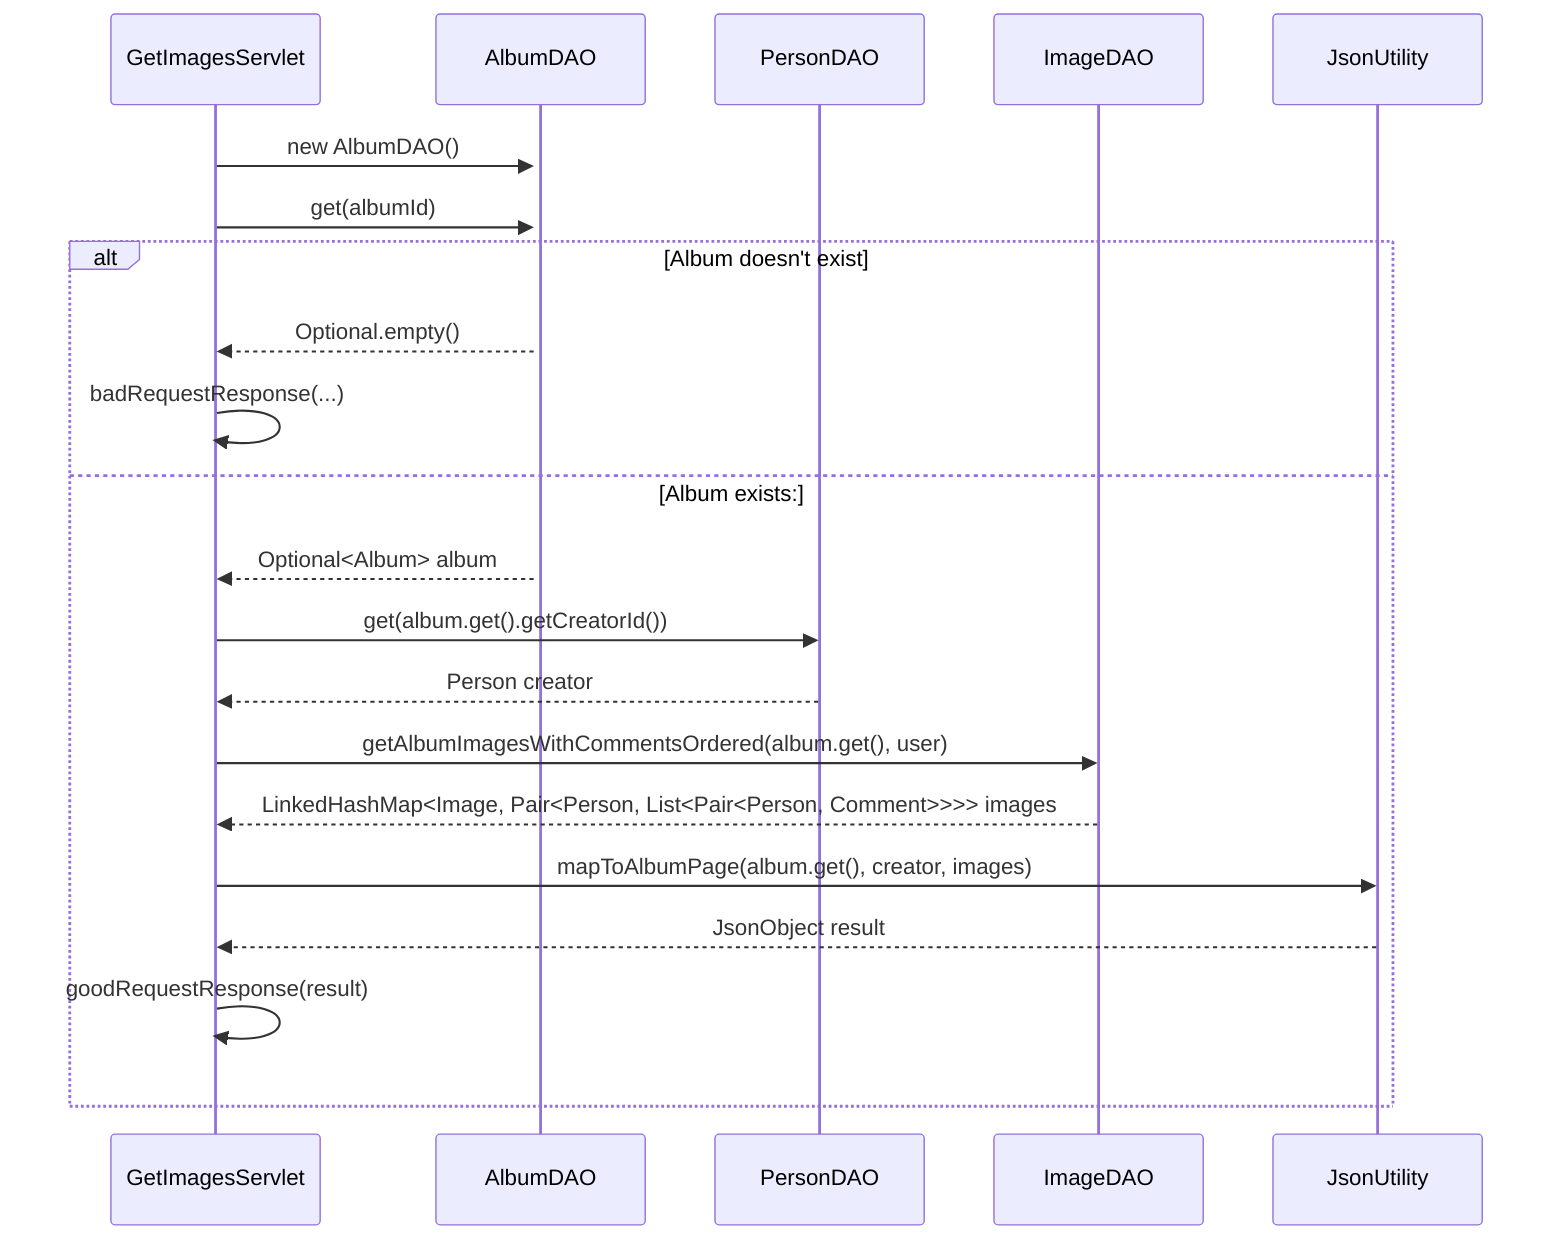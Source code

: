 sequenceDiagram
    participant GetImagesServlet
    participant AlbumDAO
    participant PersonDAO
    participant ImageDAO
    participant JsonUtility

    GetImagesServlet ->>+ AlbumDAO: new AlbumDAO(); 
    GetImagesServlet ->> AlbumDAO: get(albumId)
    alt Album doesn't exist
        AlbumDAO -->> GetImagesServlet: Optional.empty()
        GetImagesServlet ->> GetImagesServlet: badRequestResponse(...)
    else Album exists:
        AlbumDAO-->> GetImagesServlet: Optional<Album> album
        GetImagesServlet ->> PersonDAO: get(album.get().getCreatorId())
        PersonDAO -->> GetImagesServlet: Person creator
        GetImagesServlet ->> ImageDAO: getAlbumImagesWithCommentsOrdered(album.get(), user)
        ImageDAO -->> GetImagesServlet: LinkedHashMap<Image, Pair<Person, List<Pair<Person, Comment>>>> images
        GetImagesServlet ->> JsonUtility: mapToAlbumPage(album.get(), creator, images)  
        JsonUtility -->> GetImagesServlet: JsonObject result
        GetImagesServlet ->> GetImagesServlet: goodRequestResponse(result) 
    end